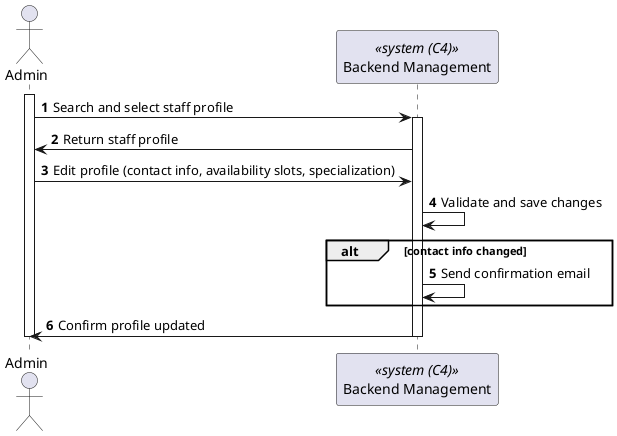@startuml
autonumber
actor Admin as "Admin"
participant SYS as "Backend Management" <<system (C4)>>

activate Admin
Admin -> SYS : Search and select staff profile
activate SYS

SYS -> Admin : Return staff profile

Admin -> SYS : Edit profile (contact info, availability slots, specialization)

SYS -> SYS : Validate and save changes

alt contact info changed
    SYS -> SYS : Send confirmation email
end

SYS -> Admin : Confirm profile updated

deactivate SYS
deactivate Admin
@enduml
